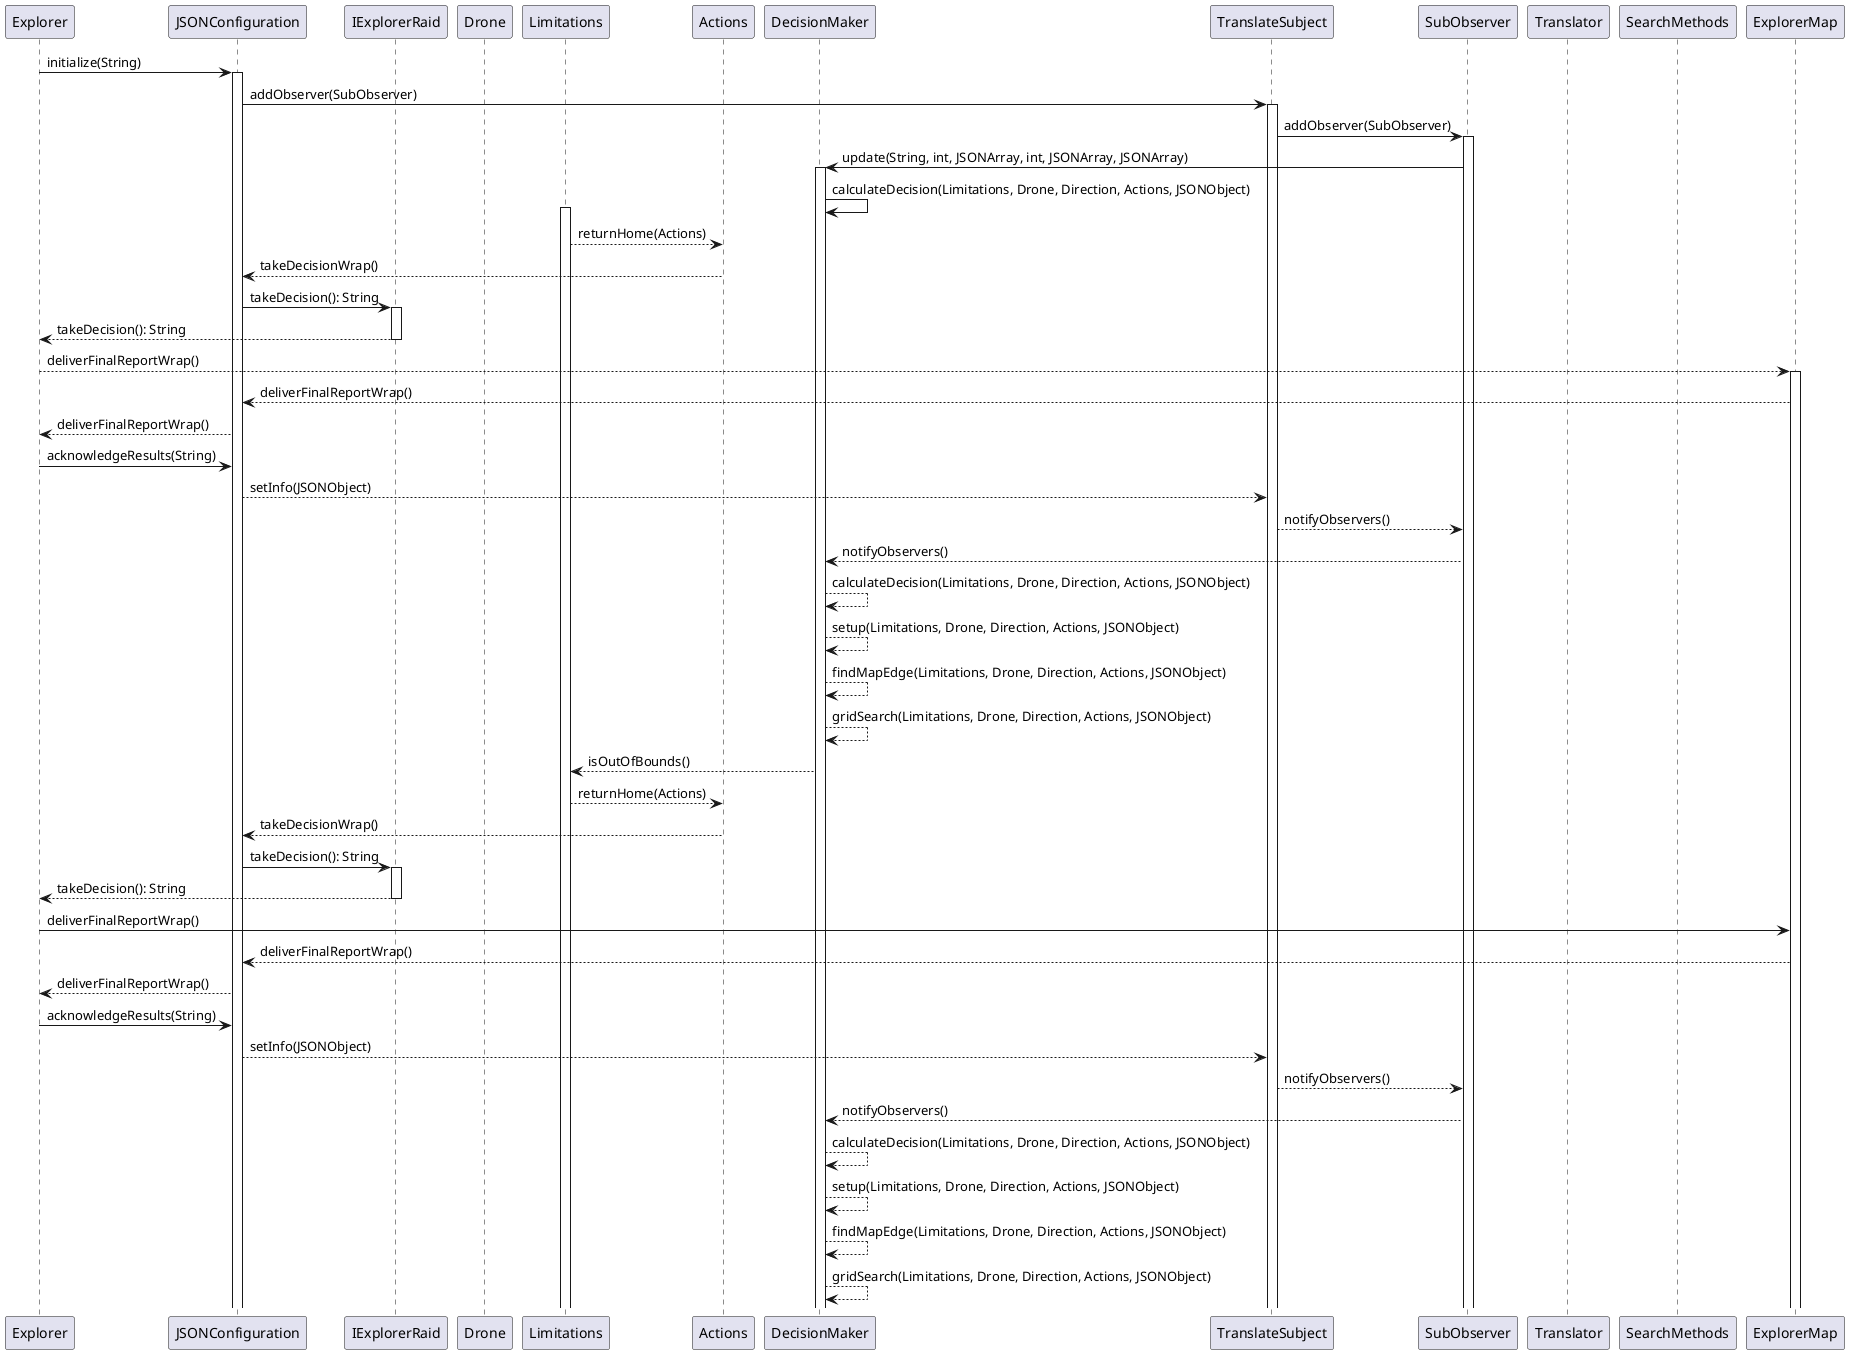@startuml 

participant Explorer
participant JSONConfiguration
participant IExplorerRaid
participant Drone
participant Limitations
participant Actions
participant DecisionMaker
participant TranslateSubject
participant SubObserver
participant Translator
participant SearchMethods
participant ExplorerMap

Explorer -> JSONConfiguration: initialize(String)
activate JSONConfiguration
JSONConfiguration -> TranslateSubject: addObserver(SubObserver)
activate TranslateSubject
TranslateSubject -> SubObserver: addObserver(SubObserver)
activate SubObserver
SubObserver -> DecisionMaker: update(String, int, JSONArray, int, JSONArray, JSONArray)
activate DecisionMaker
DecisionMaker -> DecisionMaker: calculateDecision(Limitations, Drone, Direction, Actions, JSONObject)
activate Limitations
Limitations --> Actions: returnHome(Actions)
Actions --> JSONConfiguration: takeDecisionWrap()
JSONConfiguration -> IExplorerRaid: takeDecision(): String
activate IExplorerRaid
IExplorerRaid --> Explorer: takeDecision(): String
deactivate IExplorerRaid
Explorer --> ExplorerMap: deliverFinalReportWrap()
activate ExplorerMap
ExplorerMap --> JSONConfiguration: deliverFinalReportWrap()
JSONConfiguration --> Explorer: deliverFinalReportWrap()
Explorer -> JSONConfiguration: acknowledgeResults(String)
JSONConfiguration --> TranslateSubject: setInfo(JSONObject)
TranslateSubject --> SubObserver: notifyObservers()
SubObserver --> DecisionMaker: notifyObservers()
DecisionMaker --> DecisionMaker: calculateDecision(Limitations, Drone, Direction, Actions, JSONObject)
DecisionMaker --> DecisionMaker: setup(Limitations, Drone, Direction, Actions, JSONObject)
DecisionMaker --> DecisionMaker: findMapEdge(Limitations, Drone, Direction, Actions, JSONObject)
DecisionMaker --> DecisionMaker: gridSearch(Limitations, Drone, Direction, Actions, JSONObject)
DecisionMaker --> Limitations: isOutOfBounds()
Limitations --> Actions: returnHome(Actions)
Actions --> JSONConfiguration: takeDecisionWrap()
JSONConfiguration -> IExplorerRaid: takeDecision(): String
activate IExplorerRaid
IExplorerRaid --> Explorer: takeDecision(): String
deactivate IExplorerRaid
Explorer -> ExplorerMap: deliverFinalReportWrap()
ExplorerMap --> JSONConfiguration: deliverFinalReportWrap()
JSONConfiguration --> Explorer: deliverFinalReportWrap()
Explorer -> JSONConfiguration: acknowledgeResults(String)
JSONConfiguration --> TranslateSubject: setInfo(JSONObject)
TranslateSubject --> SubObserver: notifyObservers()
SubObserver --> DecisionMaker: notifyObservers()
DecisionMaker --> DecisionMaker: calculateDecision(Limitations, Drone, Direction, Actions, JSONObject)
DecisionMaker --> DecisionMaker: setup(Limitations, Drone, Direction, Actions, JSONObject)
DecisionMaker --> DecisionMaker: findMapEdge(Limitations, Drone, Direction, Actions, JSONObject)
DecisionMaker --> DecisionMaker: gridSearch(Limitations, Drone, Direction, Actions, JSONObject)
@enduml
